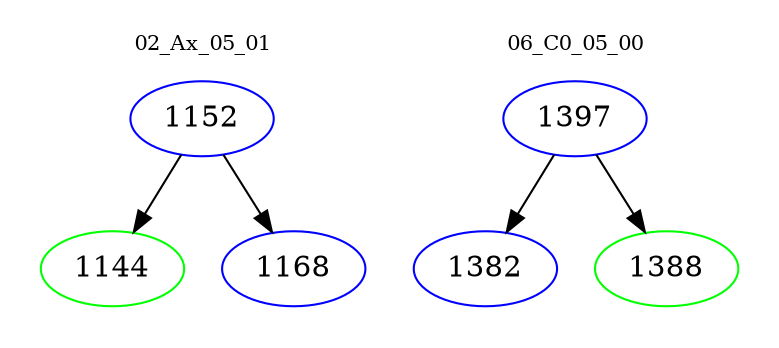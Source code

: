 digraph{
subgraph cluster_0 {
color = white
label = "02_Ax_05_01";
fontsize=10;
T0_1152 [label="1152", color="blue"]
T0_1152 -> T0_1144 [color="black"]
T0_1144 [label="1144", color="green"]
T0_1152 -> T0_1168 [color="black"]
T0_1168 [label="1168", color="blue"]
}
subgraph cluster_1 {
color = white
label = "06_C0_05_00";
fontsize=10;
T1_1397 [label="1397", color="blue"]
T1_1397 -> T1_1382 [color="black"]
T1_1382 [label="1382", color="blue"]
T1_1397 -> T1_1388 [color="black"]
T1_1388 [label="1388", color="green"]
}
}

